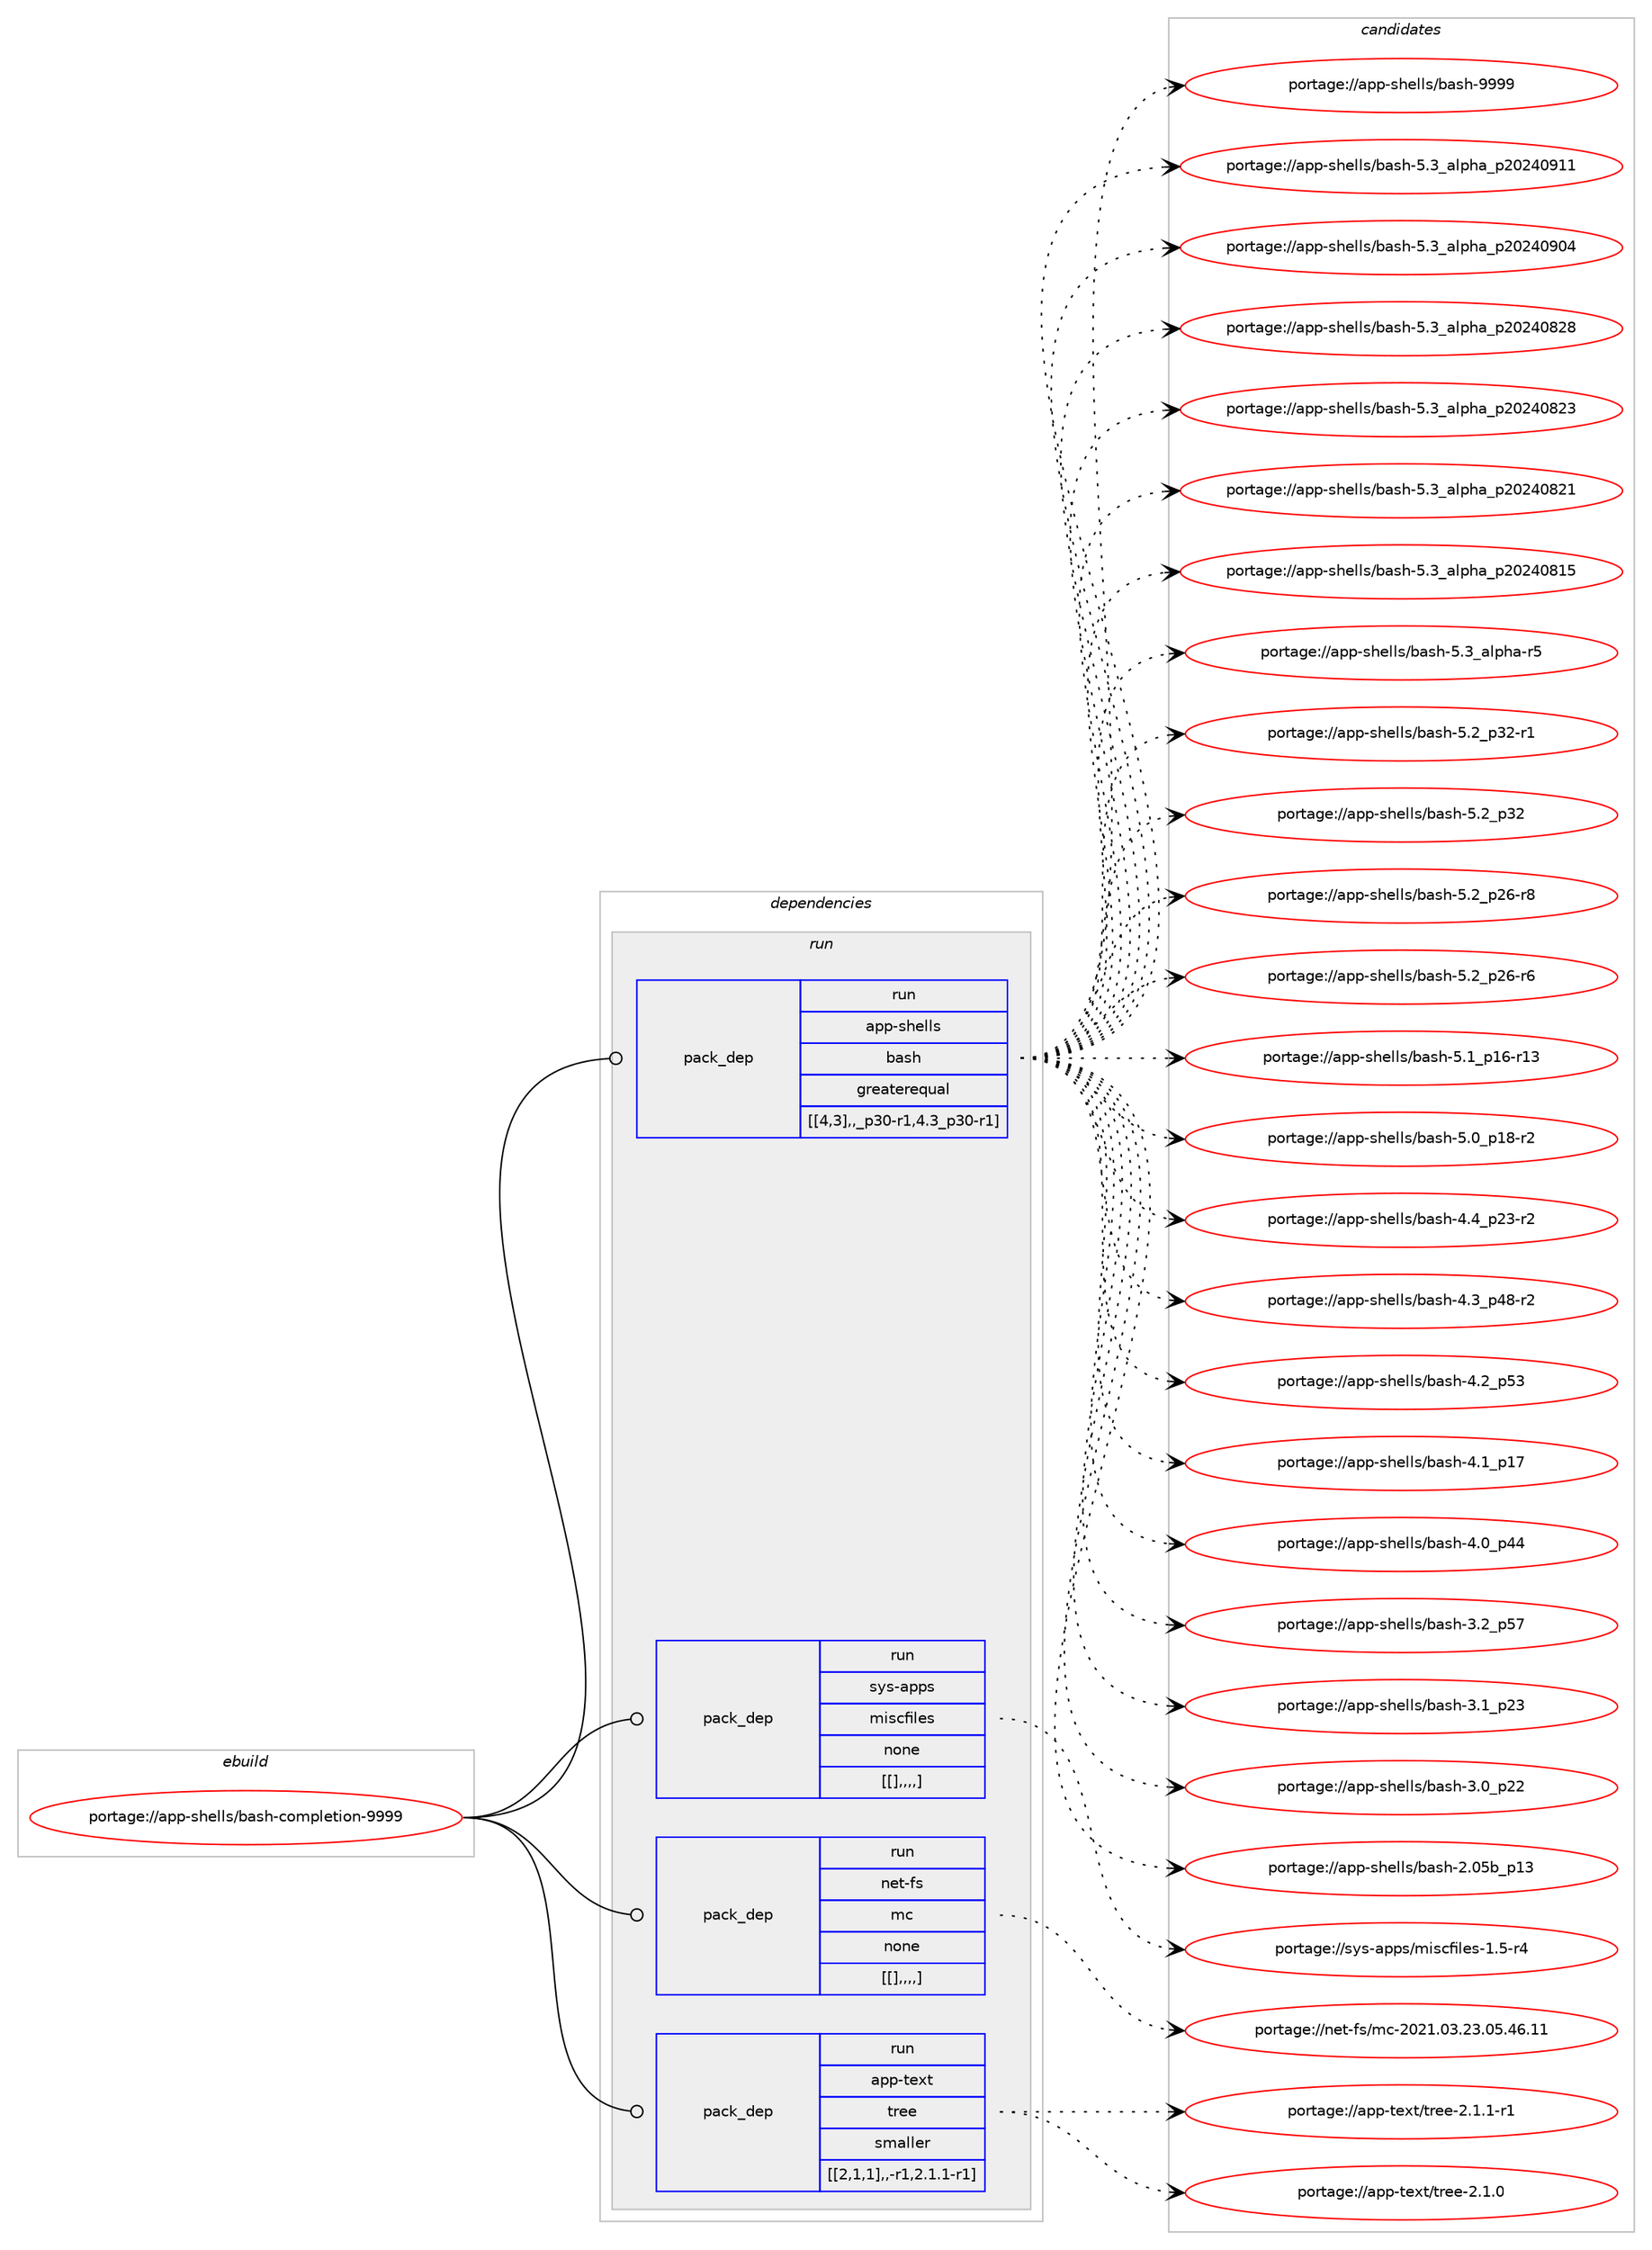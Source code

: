 digraph prolog {

# *************
# Graph options
# *************

newrank=true;
concentrate=true;
compound=true;
graph [rankdir=LR,fontname=Helvetica,fontsize=10,ranksep=1.5];#, ranksep=2.5, nodesep=0.2];
edge  [arrowhead=vee];
node  [fontname=Helvetica,fontsize=10];

# **********
# The ebuild
# **********

subgraph cluster_leftcol {
color=gray;
label=<<i>ebuild</i>>;
id [label="portage://app-shells/bash-completion-9999", color=red, width=4, href="../app-shells/bash-completion-9999.svg"];
}

# ****************
# The dependencies
# ****************

subgraph cluster_midcol {
color=gray;
label=<<i>dependencies</i>>;
subgraph cluster_compile {
fillcolor="#eeeeee";
style=filled;
label=<<i>compile</i>>;
}
subgraph cluster_compileandrun {
fillcolor="#eeeeee";
style=filled;
label=<<i>compile and run</i>>;
}
subgraph cluster_run {
fillcolor="#eeeeee";
style=filled;
label=<<i>run</i>>;
subgraph pack37272 {
dependency52323 [label=<<TABLE BORDER="0" CELLBORDER="1" CELLSPACING="0" CELLPADDING="4" WIDTH="220"><TR><TD ROWSPAN="6" CELLPADDING="30">pack_dep</TD></TR><TR><TD WIDTH="110">run</TD></TR><TR><TD>app-shells</TD></TR><TR><TD>bash</TD></TR><TR><TD>greaterequal</TD></TR><TR><TD>[[4,3],,_p30-r1,4.3_p30-r1]</TD></TR></TABLE>>, shape=none, color=blue];
}
id:e -> dependency52323:w [weight=20,style="solid",arrowhead="odot"];
subgraph pack37273 {
dependency52324 [label=<<TABLE BORDER="0" CELLBORDER="1" CELLSPACING="0" CELLPADDING="4" WIDTH="220"><TR><TD ROWSPAN="6" CELLPADDING="30">pack_dep</TD></TR><TR><TD WIDTH="110">run</TD></TR><TR><TD>sys-apps</TD></TR><TR><TD>miscfiles</TD></TR><TR><TD>none</TD></TR><TR><TD>[[],,,,]</TD></TR></TABLE>>, shape=none, color=blue];
}
id:e -> dependency52324:w [weight=20,style="solid",arrowhead="odot"];
subgraph pack37274 {
dependency52325 [label=<<TABLE BORDER="0" CELLBORDER="1" CELLSPACING="0" CELLPADDING="4" WIDTH="220"><TR><TD ROWSPAN="6" CELLPADDING="30">pack_dep</TD></TR><TR><TD WIDTH="110">run</TD></TR><TR><TD>net-fs</TD></TR><TR><TD>mc</TD></TR><TR><TD>none</TD></TR><TR><TD>[[],,,,]</TD></TR></TABLE>>, shape=none, color=blue];
}
id:e -> dependency52325:w [weight=20,style="solid",arrowhead="odot"];
subgraph pack37275 {
dependency52326 [label=<<TABLE BORDER="0" CELLBORDER="1" CELLSPACING="0" CELLPADDING="4" WIDTH="220"><TR><TD ROWSPAN="6" CELLPADDING="30">pack_dep</TD></TR><TR><TD WIDTH="110">run</TD></TR><TR><TD>app-text</TD></TR><TR><TD>tree</TD></TR><TR><TD>smaller</TD></TR><TR><TD>[[2,1,1],,-r1,2.1.1-r1]</TD></TR></TABLE>>, shape=none, color=blue];
}
id:e -> dependency52326:w [weight=20,style="solid",arrowhead="odot"];
}
}

# **************
# The candidates
# **************

subgraph cluster_choices {
rank=same;
color=gray;
label=<<i>candidates</i>>;

subgraph choice37272 {
color=black;
nodesep=1;
choice97112112451151041011081081154798971151044557575757 [label="portage://app-shells/bash-9999", color=red, width=4,href="../app-shells/bash-9999.svg"];
choice971121124511510410110810811547989711510445534651959710811210497951125048505248574949 [label="portage://app-shells/bash-5.3_alpha_p20240911", color=red, width=4,href="../app-shells/bash-5.3_alpha_p20240911.svg"];
choice971121124511510410110810811547989711510445534651959710811210497951125048505248574852 [label="portage://app-shells/bash-5.3_alpha_p20240904", color=red, width=4,href="../app-shells/bash-5.3_alpha_p20240904.svg"];
choice971121124511510410110810811547989711510445534651959710811210497951125048505248565056 [label="portage://app-shells/bash-5.3_alpha_p20240828", color=red, width=4,href="../app-shells/bash-5.3_alpha_p20240828.svg"];
choice971121124511510410110810811547989711510445534651959710811210497951125048505248565051 [label="portage://app-shells/bash-5.3_alpha_p20240823", color=red, width=4,href="../app-shells/bash-5.3_alpha_p20240823.svg"];
choice971121124511510410110810811547989711510445534651959710811210497951125048505248565049 [label="portage://app-shells/bash-5.3_alpha_p20240821", color=red, width=4,href="../app-shells/bash-5.3_alpha_p20240821.svg"];
choice971121124511510410110810811547989711510445534651959710811210497951125048505248564953 [label="portage://app-shells/bash-5.3_alpha_p20240815", color=red, width=4,href="../app-shells/bash-5.3_alpha_p20240815.svg"];
choice9711211245115104101108108115479897115104455346519597108112104974511453 [label="portage://app-shells/bash-5.3_alpha-r5", color=red, width=4,href="../app-shells/bash-5.3_alpha-r5.svg"];
choice9711211245115104101108108115479897115104455346509511251504511449 [label="portage://app-shells/bash-5.2_p32-r1", color=red, width=4,href="../app-shells/bash-5.2_p32-r1.svg"];
choice971121124511510410110810811547989711510445534650951125150 [label="portage://app-shells/bash-5.2_p32", color=red, width=4,href="../app-shells/bash-5.2_p32.svg"];
choice9711211245115104101108108115479897115104455346509511250544511456 [label="portage://app-shells/bash-5.2_p26-r8", color=red, width=4,href="../app-shells/bash-5.2_p26-r8.svg"];
choice9711211245115104101108108115479897115104455346509511250544511454 [label="portage://app-shells/bash-5.2_p26-r6", color=red, width=4,href="../app-shells/bash-5.2_p26-r6.svg"];
choice971121124511510410110810811547989711510445534649951124954451144951 [label="portage://app-shells/bash-5.1_p16-r13", color=red, width=4,href="../app-shells/bash-5.1_p16-r13.svg"];
choice9711211245115104101108108115479897115104455346489511249564511450 [label="portage://app-shells/bash-5.0_p18-r2", color=red, width=4,href="../app-shells/bash-5.0_p18-r2.svg"];
choice9711211245115104101108108115479897115104455246529511250514511450 [label="portage://app-shells/bash-4.4_p23-r2", color=red, width=4,href="../app-shells/bash-4.4_p23-r2.svg"];
choice9711211245115104101108108115479897115104455246519511252564511450 [label="portage://app-shells/bash-4.3_p48-r2", color=red, width=4,href="../app-shells/bash-4.3_p48-r2.svg"];
choice971121124511510410110810811547989711510445524650951125351 [label="portage://app-shells/bash-4.2_p53", color=red, width=4,href="../app-shells/bash-4.2_p53.svg"];
choice971121124511510410110810811547989711510445524649951124955 [label="portage://app-shells/bash-4.1_p17", color=red, width=4,href="../app-shells/bash-4.1_p17.svg"];
choice971121124511510410110810811547989711510445524648951125252 [label="portage://app-shells/bash-4.0_p44", color=red, width=4,href="../app-shells/bash-4.0_p44.svg"];
choice971121124511510410110810811547989711510445514650951125355 [label="portage://app-shells/bash-3.2_p57", color=red, width=4,href="../app-shells/bash-3.2_p57.svg"];
choice971121124511510410110810811547989711510445514649951125051 [label="portage://app-shells/bash-3.1_p23", color=red, width=4,href="../app-shells/bash-3.1_p23.svg"];
choice971121124511510410110810811547989711510445514648951125050 [label="portage://app-shells/bash-3.0_p22", color=red, width=4,href="../app-shells/bash-3.0_p22.svg"];
choice9711211245115104101108108115479897115104455046485398951124951 [label="portage://app-shells/bash-2.05b_p13", color=red, width=4,href="../app-shells/bash-2.05b_p13.svg"];
dependency52323:e -> choice97112112451151041011081081154798971151044557575757:w [style=dotted,weight="100"];
dependency52323:e -> choice971121124511510410110810811547989711510445534651959710811210497951125048505248574949:w [style=dotted,weight="100"];
dependency52323:e -> choice971121124511510410110810811547989711510445534651959710811210497951125048505248574852:w [style=dotted,weight="100"];
dependency52323:e -> choice971121124511510410110810811547989711510445534651959710811210497951125048505248565056:w [style=dotted,weight="100"];
dependency52323:e -> choice971121124511510410110810811547989711510445534651959710811210497951125048505248565051:w [style=dotted,weight="100"];
dependency52323:e -> choice971121124511510410110810811547989711510445534651959710811210497951125048505248565049:w [style=dotted,weight="100"];
dependency52323:e -> choice971121124511510410110810811547989711510445534651959710811210497951125048505248564953:w [style=dotted,weight="100"];
dependency52323:e -> choice9711211245115104101108108115479897115104455346519597108112104974511453:w [style=dotted,weight="100"];
dependency52323:e -> choice9711211245115104101108108115479897115104455346509511251504511449:w [style=dotted,weight="100"];
dependency52323:e -> choice971121124511510410110810811547989711510445534650951125150:w [style=dotted,weight="100"];
dependency52323:e -> choice9711211245115104101108108115479897115104455346509511250544511456:w [style=dotted,weight="100"];
dependency52323:e -> choice9711211245115104101108108115479897115104455346509511250544511454:w [style=dotted,weight="100"];
dependency52323:e -> choice971121124511510410110810811547989711510445534649951124954451144951:w [style=dotted,weight="100"];
dependency52323:e -> choice9711211245115104101108108115479897115104455346489511249564511450:w [style=dotted,weight="100"];
dependency52323:e -> choice9711211245115104101108108115479897115104455246529511250514511450:w [style=dotted,weight="100"];
dependency52323:e -> choice9711211245115104101108108115479897115104455246519511252564511450:w [style=dotted,weight="100"];
dependency52323:e -> choice971121124511510410110810811547989711510445524650951125351:w [style=dotted,weight="100"];
dependency52323:e -> choice971121124511510410110810811547989711510445524649951124955:w [style=dotted,weight="100"];
dependency52323:e -> choice971121124511510410110810811547989711510445524648951125252:w [style=dotted,weight="100"];
dependency52323:e -> choice971121124511510410110810811547989711510445514650951125355:w [style=dotted,weight="100"];
dependency52323:e -> choice971121124511510410110810811547989711510445514649951125051:w [style=dotted,weight="100"];
dependency52323:e -> choice971121124511510410110810811547989711510445514648951125050:w [style=dotted,weight="100"];
dependency52323:e -> choice9711211245115104101108108115479897115104455046485398951124951:w [style=dotted,weight="100"];
}
subgraph choice37273 {
color=black;
nodesep=1;
choice11512111545971121121154710910511599102105108101115454946534511452 [label="portage://sys-apps/miscfiles-1.5-r4", color=red, width=4,href="../sys-apps/miscfiles-1.5-r4.svg"];
dependency52324:e -> choice11512111545971121121154710910511599102105108101115454946534511452:w [style=dotted,weight="100"];
}
subgraph choice37274 {
color=black;
nodesep=1;
choice1101011164510211547109994550485049464851465051464853465254464949 [label="portage://net-fs/mc-2021.03.23.05.46.11", color=red, width=4,href="../net-fs/mc-2021.03.23.05.46.11.svg"];
dependency52325:e -> choice1101011164510211547109994550485049464851465051464853465254464949:w [style=dotted,weight="100"];
}
subgraph choice37275 {
color=black;
nodesep=1;
choice9711211245116101120116471161141011014550464946494511449 [label="portage://app-text/tree-2.1.1-r1", color=red, width=4,href="../app-text/tree-2.1.1-r1.svg"];
choice971121124511610112011647116114101101455046494648 [label="portage://app-text/tree-2.1.0", color=red, width=4,href="../app-text/tree-2.1.0.svg"];
dependency52326:e -> choice9711211245116101120116471161141011014550464946494511449:w [style=dotted,weight="100"];
dependency52326:e -> choice971121124511610112011647116114101101455046494648:w [style=dotted,weight="100"];
}
}

}
